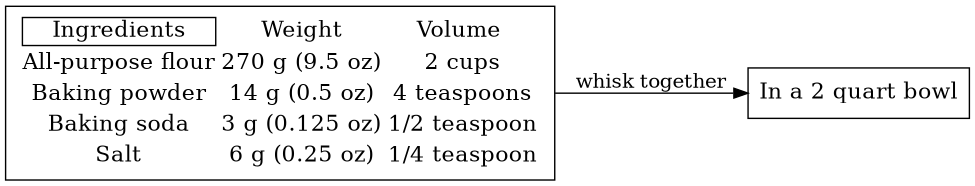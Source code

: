 digraph "Stir-Fried Tofu and Bok Choy in Ginger Sauce" {
graph [ rankdir = "LR", ranksep = .4, size = 6.5];
node [ fontsize = "16" shape = "record" , colorscheme = dark28  ];


"Ingred1" [
label = < <TABLE BORDER="0" CELLSPACING="4" CELLPADDING="0"><TR><TD  BORDER="1" port="f0"> Ingredients </TD><TD>Weight</TD><TD>Volume </TD></TR>
<TR><TD BORDER="0" port="f1">All-purpose flour</TD><TD>270 g (9.5 oz)</TD><TD>2 cups</TD></TR>
<TR><TD BORDER="0" >Baking powder</TD><TD>14 g (0.5 oz)</TD><TD>4 teaspoons</TD></TR>
<TR><TD BORDER="0" >Baking soda</TD><TD>3 g (0.125 oz)</TD><TD>1/2 teaspoon</TD></TR>
<TR><TD BORDER="0" >Salt</TD><TD>6 g (0.25 oz)</TD><TD>1/4 teaspoon</TD></TR>
</TABLE>> ];

"Bowl" [ label = "In a 2 quart bowl"];

Ingred1 -> Bowl [label = "whisk together"];


}